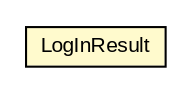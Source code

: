 #!/usr/local/bin/dot
#
# Class diagram 
# Generated by UMLGraph version R5_6-24-gf6e263 (http://www.umlgraph.org/)
#

digraph G {
	edge [fontname="arial",fontsize=10,labelfontname="arial",labelfontsize=10];
	node [fontname="arial",fontsize=10,shape=plaintext];
	nodesep=0.25;
	ranksep=0.5;
	rankdir=LR;
	// com.gwtplatform.carstore.shared.dispatch.LogInResult
	c308644 [label=<<table title="com.gwtplatform.carstore.shared.dispatch.LogInResult" border="0" cellborder="1" cellspacing="0" cellpadding="2" port="p" bgcolor="lemonChiffon" href="./LogInResult.html">
		<tr><td><table border="0" cellspacing="0" cellpadding="1">
<tr><td align="center" balign="center"> LogInResult </td></tr>
		</table></td></tr>
		</table>>, URL="./LogInResult.html", fontname="arial", fontcolor="black", fontsize=10.0];
}

